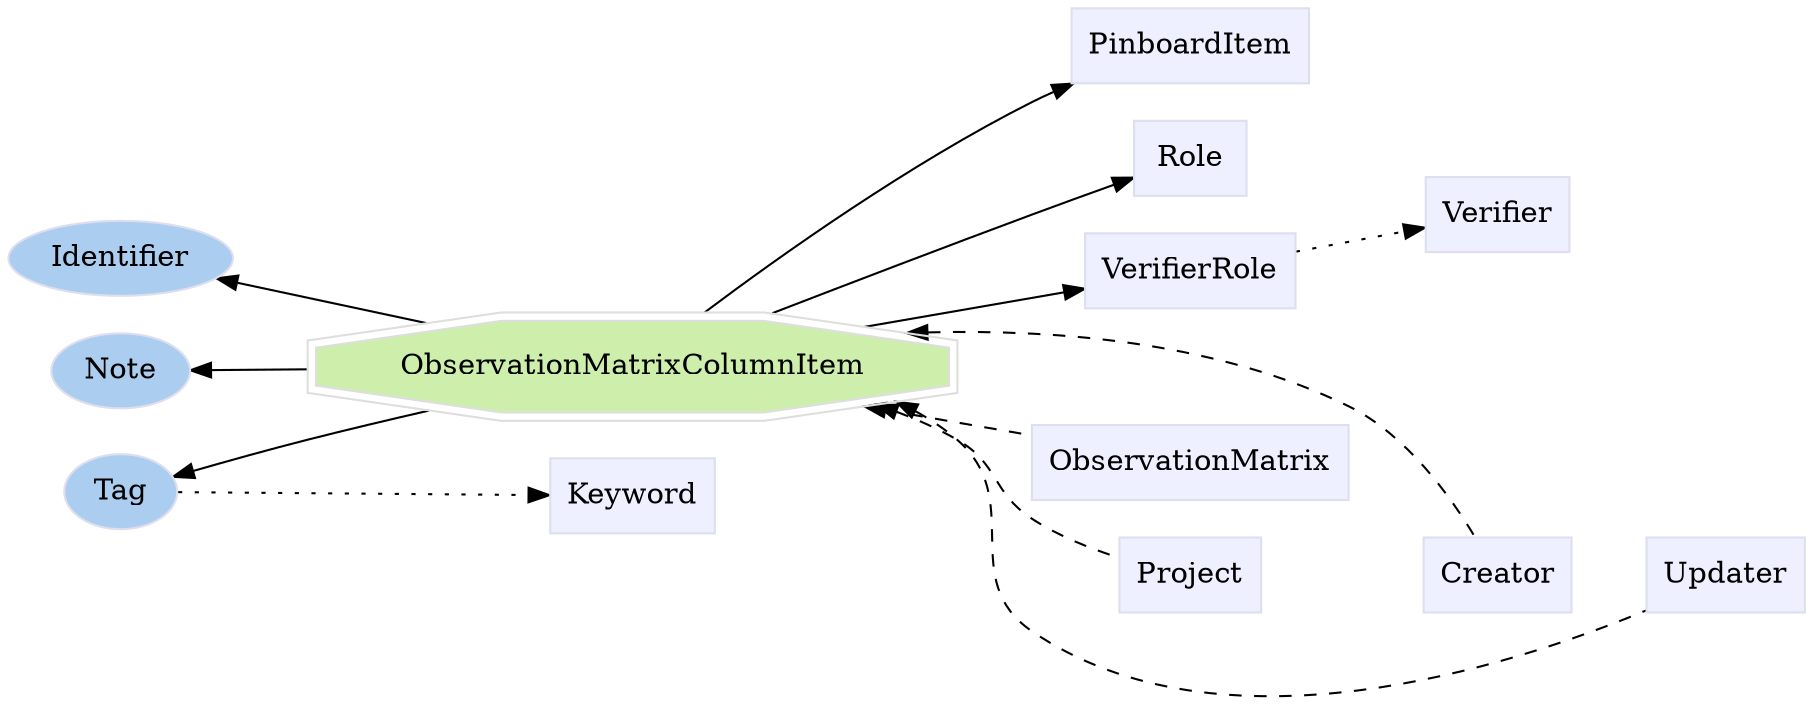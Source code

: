 digraph ObservationMatrixColumnItem {
	graph [bb="0,0,742.12,324.89",
		label="",
		outputorder=edgesfirst,
		rankdir=LR
	];
	node [label="\N"];
	subgraph annotator_cluster {
		graph [rank=min];
		Identifier	[color="#dddeee",
			fillcolor="#abcdef",
			group=annotator,
			height=0.5,
			href="/develop/Data/models.html#identifier",
			label=Identifier,
			pos="42.896,205.89",
			shape=oval,
			style=filled,
			target=_top,
			width=1.1916];
		Tag	[color="#dddeee",
			fillcolor="#abcdef",
			group=annotator,
			height=0.5,
			href="/develop/Data/models.html#tag",
			label=Tag,
			pos="42.896,95.893",
			shape=oval,
			style=filled,
			target=_top,
			width=0.75];
		Note	[color="#dddeee",
			fillcolor="#abcdef",
			group=annotator,
			height=0.5,
			href="/develop/Data/models.html#note",
			label=Note,
			pos="42.896,151.89",
			shape=oval,
			style=filled,
			target=_top,
			width=0.77632];
	}
	subgraph core {
	}
	subgraph supporting {
		ObservationMatrixColumnItem	[color="#dedede",
			fillcolor="#cdefab",
			group=target,
			height=0.61111,
			href="/develop/Data/models.html#observation-matrix-column-item",
			label=ObservationMatrixColumnItem,
			pos="259.46,152.89",
			shape=doubleoctagon,
			style=filled,
			target=_top,
			width=3.824];
		Keyword	[color="#dddeee",
			fillcolor="#eeefff",
			group=supporting,
			height=0.5,
			href="/develop/Data/models.html#keyword",
			label=Keyword,
			pos="259.46,94.893",
			shape=box,
			style=filled,
			target=_top,
			width=0.93056];
		PinboardItem	[color="#dddeee",
			fillcolor="#eeefff",
			group=supporting,
			height=0.5,
			href="/develop/Data/models.html#pinboard-item",
			label=PinboardItem,
			pos="493.12,306.89",
			shape=box,
			style=filled,
			target=_top,
			width=1.2639];
		Role	[color="#dddeee",
			fillcolor="#eeefff",
			group=supporting,
			height=0.5,
			href="/develop/Data/models.html#role",
			label=Role,
			pos="493.12,252.89",
			shape=box,
			style=filled,
			target=_top,
			width=0.75];
		VerifierRole	[color="#dddeee",
			fillcolor="#eeefff",
			group=supporting,
			height=0.5,
			href="/develop/Data/models.html#verifier-role",
			label=VerifierRole,
			pos="493.12,198.89",
			shape=box,
			style=filled,
			target=_top,
			width=1.1528];
		Verifier	[color="#dddeee",
			fillcolor="#eeefff",
			group=supporting,
			height=0.5,
			href="/develop/Data/models.html#verifier",
			label=Verifier,
			pos="617.62,225.89",
			shape=box,
			style=filled,
			target=_top,
			width=0.79167];
		Creator	[color="#dddeee",
			fillcolor="#eeefff",
			group=supporting,
			height=0.5,
			href="/develop/Data/models.html#creator",
			label=Creator,
			pos="617.62,52.893",
			shape=box,
			style=filled,
			target=_top,
			width=0.79167];
		ObservationMatrix	[color="#dddeee",
			fillcolor="#eeefff",
			group=supporting,
			height=0.5,
			href="/develop/Data/models.html#observation-matrix",
			label=ObservationMatrix,
			pos="493.12,106.89",
			shape=box,
			style=filled,
			target=_top,
			width=1.6667];
		Project	[color="#dddeee",
			fillcolor="#eeefff",
			group=supporting,
			height=0.5,
			href="/develop/Data/models.html#project",
			label=Project,
			pos="493.12,52.893",
			shape=box,
			style=filled,
			target=_top,
			width=0.76389];
		Updater	[color="#dddeee",
			fillcolor="#eeefff",
			group=supporting,
			height=0.5,
			href="/develop/Data/models.html#updater",
			label=Updater,
			pos="712.12,52.893",
			shape=box,
			style=filled,
			target=_top,
			width=0.83333];
	}
	Tag -> Keyword	[pos="e,225.61,95.046 70.205,95.771 106.39,95.602 171.95,95.297 215.35,95.094",
		style=dotted];
	ObservationMatrixColumnItem -> Identifier	[pos="e,80.293,196.9 181.32,171.95 150.78,179.49 116.68,187.91 90.093,194.48"];
	ObservationMatrixColumnItem -> Tag	[pos="e,66.888,104.23 173.2,134.93 156.1,130.94 138.31,126.51 121.79,121.89 106.77,117.69 90.351,112.33 76.482,107.57"];
	ObservationMatrixColumnItem -> Note	[pos="e,71.07,152.02 121.39,152.25 106.83,152.19 93.068,152.12 81.292,152.07"];
	ObservationMatrixColumnItem -> PinboardItem	[pos="e,449.68,288.75 286.78,174.93 319.66,201.81 378.27,247.63 433.12,279.89 435.58,281.34 438.13,282.76 440.72,284.15"];
	ObservationMatrixColumnItem -> Role	[pos="e,465.89,241.57 311.58,174.96 355.56,193.95 417.85,220.84 456.58,237.55"];
	ObservationMatrixColumnItem -> VerifierRole	[pos="e,451.6,190.85 348.7,170.42 380.11,176.65 414.39,183.46 441.55,188.85"];
	ObservationMatrixColumnItem -> Creator	[dir=back,
		pos="s,376.51,166.69 386.51,166.88 440.59,167.43 502.77,160.45 553.12,133.89 579.2,120.14 598.04,90.465 608.14,71.108",
		style=dashed];
	ObservationMatrixColumnItem -> ObservationMatrix	[dir=back,
		pos="s,348.7,135.37 358.67,133.39 383.9,128.38 410.26,123.15 432.83,118.67",
		style=dashed];
	ObservationMatrixColumnItem -> Project	[dir=back,
		pos="s,362.92,137.3 372.4,133.88 381.04,130.51 389.39,126.55 397.12,121.89 418.17,109.2 413.48,94.687 433.12,79.893 442.84,72.573 454.86,\
66.623 465.5,62.191",
		style=dashed];
	ObservationMatrixColumnItem -> Updater	[dir=back,
		pos="s,370.82,138.36 380,133.78 386.12,130.4 391.89,126.46 397.12,121.89 431.45,91.931 395.67,51.849 433.12,25.893 509.64,-27.137 627.76,\
14.565 682.03,38.731",
		style=dashed];
	Role -> Verifier	[pos="e,589.11,231.96 520.4,247.1 537.56,243.32 560.23,238.32 579.26,234.13",
		style=invis];
	VerifierRole -> Verifier	[pos="e,588.75,219.75 534.91,207.88 549.14,211.02 565.03,214.52 578.98,217.6",
		style=dotted];
	Creator -> Updater	[pos="e,681.95,52.893 646.12,52.893 654.15,52.893 663.08,52.893 671.69,52.893",
		style=invis];
	Project -> Creator	[pos="e,588.82,52.893 520.7,52.893 537.68,52.893 559.96,52.893 578.78,52.893",
		style=invis];
}
